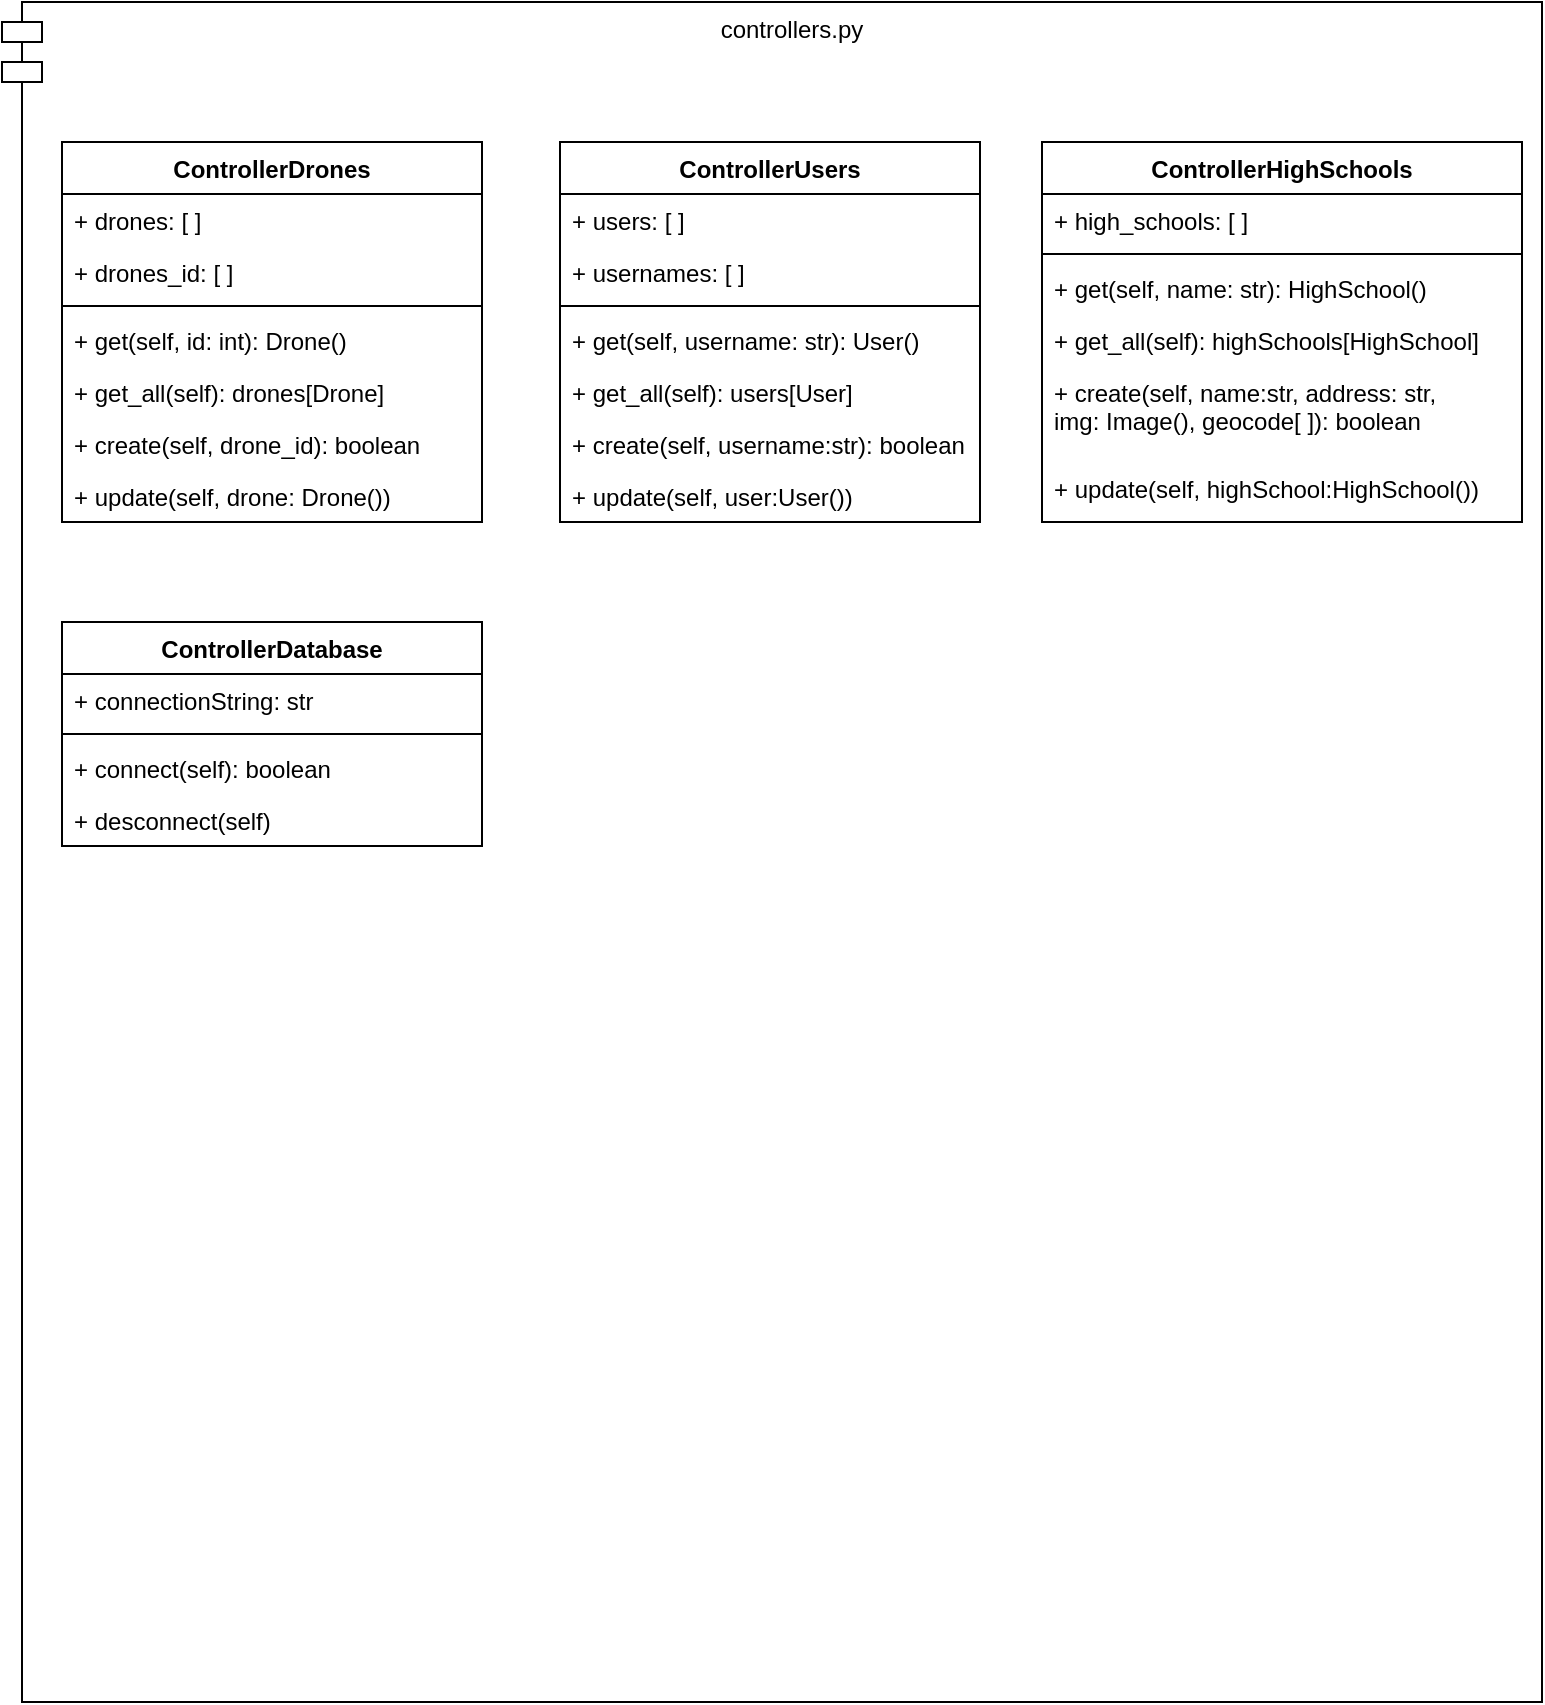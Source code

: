 <mxfile version="14.5.7" type="github" pages="2">
  <diagram id="C5RBs43oDa-KdzZeNtuy" name="controllers">
    <mxGraphModel dx="876" dy="393" grid="1" gridSize="10" guides="1" tooltips="1" connect="1" arrows="1" fold="1" page="1" pageScale="1" pageWidth="827" pageHeight="1169" math="0" shadow="0">
      <root>
        <mxCell id="WIyWlLk6GJQsqaUBKTNV-0" />
        <mxCell id="WIyWlLk6GJQsqaUBKTNV-1" parent="WIyWlLk6GJQsqaUBKTNV-0" />
        <mxCell id="s5RBkgDItihvCO-z5r_Y-5" value="controllers.py" style="shape=module;align=left;spacingLeft=20;align=center;verticalAlign=top;" vertex="1" parent="WIyWlLk6GJQsqaUBKTNV-1">
          <mxGeometry x="30" y="70" width="770" height="850" as="geometry" />
        </mxCell>
        <mxCell id="s5RBkgDItihvCO-z5r_Y-0" value="ControllerDrones" style="swimlane;fontStyle=1;align=center;verticalAlign=top;childLayout=stackLayout;horizontal=1;startSize=26;horizontalStack=0;resizeParent=1;resizeParentMax=0;resizeLast=0;collapsible=1;marginBottom=0;" vertex="1" parent="WIyWlLk6GJQsqaUBKTNV-1">
          <mxGeometry x="60" y="140" width="210" height="190" as="geometry" />
        </mxCell>
        <mxCell id="s5RBkgDItihvCO-z5r_Y-1" value="+ drones: [ ]" style="text;strokeColor=none;fillColor=none;align=left;verticalAlign=top;spacingLeft=4;spacingRight=4;overflow=hidden;rotatable=0;points=[[0,0.5],[1,0.5]];portConstraint=eastwest;" vertex="1" parent="s5RBkgDItihvCO-z5r_Y-0">
          <mxGeometry y="26" width="210" height="26" as="geometry" />
        </mxCell>
        <mxCell id="s5RBkgDItihvCO-z5r_Y-4" value="+ drones_id: [ ]" style="text;strokeColor=none;fillColor=none;align=left;verticalAlign=top;spacingLeft=4;spacingRight=4;overflow=hidden;rotatable=0;points=[[0,0.5],[1,0.5]];portConstraint=eastwest;" vertex="1" parent="s5RBkgDItihvCO-z5r_Y-0">
          <mxGeometry y="52" width="210" height="26" as="geometry" />
        </mxCell>
        <mxCell id="s5RBkgDItihvCO-z5r_Y-2" value="" style="line;strokeWidth=1;fillColor=none;align=left;verticalAlign=middle;spacingTop=-1;spacingLeft=3;spacingRight=3;rotatable=0;labelPosition=right;points=[];portConstraint=eastwest;" vertex="1" parent="s5RBkgDItihvCO-z5r_Y-0">
          <mxGeometry y="78" width="210" height="8" as="geometry" />
        </mxCell>
        <mxCell id="s5RBkgDItihvCO-z5r_Y-3" value="+ get(self, id: int): Drone()" style="text;strokeColor=none;fillColor=none;align=left;verticalAlign=top;spacingLeft=4;spacingRight=4;overflow=hidden;rotatable=0;points=[[0,0.5],[1,0.5]];portConstraint=eastwest;" vertex="1" parent="s5RBkgDItihvCO-z5r_Y-0">
          <mxGeometry y="86" width="210" height="26" as="geometry" />
        </mxCell>
        <mxCell id="aj-DKwJ15-lbSr-2Zpdy-0" value="+ get_all(self): drones[Drone]" style="text;strokeColor=none;fillColor=none;align=left;verticalAlign=top;spacingLeft=4;spacingRight=4;overflow=hidden;rotatable=0;points=[[0,0.5],[1,0.5]];portConstraint=eastwest;" vertex="1" parent="s5RBkgDItihvCO-z5r_Y-0">
          <mxGeometry y="112" width="210" height="26" as="geometry" />
        </mxCell>
        <mxCell id="aj-DKwJ15-lbSr-2Zpdy-1" value="+ create(self, drone_id): boolean" style="text;strokeColor=none;fillColor=none;align=left;verticalAlign=top;spacingLeft=4;spacingRight=4;overflow=hidden;rotatable=0;points=[[0,0.5],[1,0.5]];portConstraint=eastwest;" vertex="1" parent="s5RBkgDItihvCO-z5r_Y-0">
          <mxGeometry y="138" width="210" height="26" as="geometry" />
        </mxCell>
        <mxCell id="aj-DKwJ15-lbSr-2Zpdy-2" value="+ update(self, drone: Drone())" style="text;strokeColor=none;fillColor=none;align=left;verticalAlign=top;spacingLeft=4;spacingRight=4;overflow=hidden;rotatable=0;points=[[0,0.5],[1,0.5]];portConstraint=eastwest;" vertex="1" parent="s5RBkgDItihvCO-z5r_Y-0">
          <mxGeometry y="164" width="210" height="26" as="geometry" />
        </mxCell>
        <mxCell id="aj-DKwJ15-lbSr-2Zpdy-3" value="ControllerUsers" style="swimlane;fontStyle=1;align=center;verticalAlign=top;childLayout=stackLayout;horizontal=1;startSize=26;horizontalStack=0;resizeParent=1;resizeParentMax=0;resizeLast=0;collapsible=1;marginBottom=0;" vertex="1" parent="WIyWlLk6GJQsqaUBKTNV-1">
          <mxGeometry x="309" y="140" width="210" height="190" as="geometry" />
        </mxCell>
        <mxCell id="aj-DKwJ15-lbSr-2Zpdy-4" value="+ users: [ ]" style="text;strokeColor=none;fillColor=none;align=left;verticalAlign=top;spacingLeft=4;spacingRight=4;overflow=hidden;rotatable=0;points=[[0,0.5],[1,0.5]];portConstraint=eastwest;" vertex="1" parent="aj-DKwJ15-lbSr-2Zpdy-3">
          <mxGeometry y="26" width="210" height="26" as="geometry" />
        </mxCell>
        <mxCell id="aj-DKwJ15-lbSr-2Zpdy-5" value="+ usernames: [ ]" style="text;strokeColor=none;fillColor=none;align=left;verticalAlign=top;spacingLeft=4;spacingRight=4;overflow=hidden;rotatable=0;points=[[0,0.5],[1,0.5]];portConstraint=eastwest;" vertex="1" parent="aj-DKwJ15-lbSr-2Zpdy-3">
          <mxGeometry y="52" width="210" height="26" as="geometry" />
        </mxCell>
        <mxCell id="aj-DKwJ15-lbSr-2Zpdy-6" value="" style="line;strokeWidth=1;fillColor=none;align=left;verticalAlign=middle;spacingTop=-1;spacingLeft=3;spacingRight=3;rotatable=0;labelPosition=right;points=[];portConstraint=eastwest;" vertex="1" parent="aj-DKwJ15-lbSr-2Zpdy-3">
          <mxGeometry y="78" width="210" height="8" as="geometry" />
        </mxCell>
        <mxCell id="aj-DKwJ15-lbSr-2Zpdy-7" value="+ get(self, username: str): User()" style="text;strokeColor=none;fillColor=none;align=left;verticalAlign=top;spacingLeft=4;spacingRight=4;overflow=hidden;rotatable=0;points=[[0,0.5],[1,0.5]];portConstraint=eastwest;" vertex="1" parent="aj-DKwJ15-lbSr-2Zpdy-3">
          <mxGeometry y="86" width="210" height="26" as="geometry" />
        </mxCell>
        <mxCell id="aj-DKwJ15-lbSr-2Zpdy-8" value="+ get_all(self): users[User]" style="text;strokeColor=none;fillColor=none;align=left;verticalAlign=top;spacingLeft=4;spacingRight=4;overflow=hidden;rotatable=0;points=[[0,0.5],[1,0.5]];portConstraint=eastwest;" vertex="1" parent="aj-DKwJ15-lbSr-2Zpdy-3">
          <mxGeometry y="112" width="210" height="26" as="geometry" />
        </mxCell>
        <mxCell id="aj-DKwJ15-lbSr-2Zpdy-9" value="+ create(self, username:str): boolean" style="text;strokeColor=none;fillColor=none;align=left;verticalAlign=top;spacingLeft=4;spacingRight=4;overflow=hidden;rotatable=0;points=[[0,0.5],[1,0.5]];portConstraint=eastwest;" vertex="1" parent="aj-DKwJ15-lbSr-2Zpdy-3">
          <mxGeometry y="138" width="210" height="26" as="geometry" />
        </mxCell>
        <mxCell id="aj-DKwJ15-lbSr-2Zpdy-10" value="+ update(self, user:User())" style="text;strokeColor=none;fillColor=none;align=left;verticalAlign=top;spacingLeft=4;spacingRight=4;overflow=hidden;rotatable=0;points=[[0,0.5],[1,0.5]];portConstraint=eastwest;" vertex="1" parent="aj-DKwJ15-lbSr-2Zpdy-3">
          <mxGeometry y="164" width="210" height="26" as="geometry" />
        </mxCell>
        <mxCell id="aj-DKwJ15-lbSr-2Zpdy-11" value="ControllerHighSchools" style="swimlane;fontStyle=1;align=center;verticalAlign=top;childLayout=stackLayout;horizontal=1;startSize=26;horizontalStack=0;resizeParent=1;resizeParentMax=0;resizeLast=0;collapsible=1;marginBottom=0;" vertex="1" parent="WIyWlLk6GJQsqaUBKTNV-1">
          <mxGeometry x="550" y="140" width="240" height="190" as="geometry" />
        </mxCell>
        <mxCell id="aj-DKwJ15-lbSr-2Zpdy-12" value="+ high_schools: [ ]" style="text;strokeColor=none;fillColor=none;align=left;verticalAlign=top;spacingLeft=4;spacingRight=4;overflow=hidden;rotatable=0;points=[[0,0.5],[1,0.5]];portConstraint=eastwest;" vertex="1" parent="aj-DKwJ15-lbSr-2Zpdy-11">
          <mxGeometry y="26" width="240" height="26" as="geometry" />
        </mxCell>
        <mxCell id="aj-DKwJ15-lbSr-2Zpdy-14" value="" style="line;strokeWidth=1;fillColor=none;align=left;verticalAlign=middle;spacingTop=-1;spacingLeft=3;spacingRight=3;rotatable=0;labelPosition=right;points=[];portConstraint=eastwest;" vertex="1" parent="aj-DKwJ15-lbSr-2Zpdy-11">
          <mxGeometry y="52" width="240" height="8" as="geometry" />
        </mxCell>
        <mxCell id="aj-DKwJ15-lbSr-2Zpdy-15" value="+ get(self, name: str): HighSchool()" style="text;strokeColor=none;fillColor=none;align=left;verticalAlign=top;spacingLeft=4;spacingRight=4;overflow=hidden;rotatable=0;points=[[0,0.5],[1,0.5]];portConstraint=eastwest;" vertex="1" parent="aj-DKwJ15-lbSr-2Zpdy-11">
          <mxGeometry y="60" width="240" height="26" as="geometry" />
        </mxCell>
        <mxCell id="aj-DKwJ15-lbSr-2Zpdy-16" value="+ get_all(self): highSchools[HighSchool]" style="text;strokeColor=none;fillColor=none;align=left;verticalAlign=top;spacingLeft=4;spacingRight=4;overflow=hidden;rotatable=0;points=[[0,0.5],[1,0.5]];portConstraint=eastwest;" vertex="1" parent="aj-DKwJ15-lbSr-2Zpdy-11">
          <mxGeometry y="86" width="240" height="26" as="geometry" />
        </mxCell>
        <mxCell id="aj-DKwJ15-lbSr-2Zpdy-17" value="+ create(self, name:str, address: str, &#xa;img: Image(), geocode[ ]): boolean" style="text;strokeColor=none;fillColor=none;align=left;verticalAlign=top;spacingLeft=4;spacingRight=4;overflow=hidden;rotatable=0;points=[[0,0.5],[1,0.5]];portConstraint=eastwest;" vertex="1" parent="aj-DKwJ15-lbSr-2Zpdy-11">
          <mxGeometry y="112" width="240" height="48" as="geometry" />
        </mxCell>
        <mxCell id="aj-DKwJ15-lbSr-2Zpdy-18" value="+ update(self, highSchool:HighSchool())" style="text;strokeColor=none;fillColor=none;align=left;verticalAlign=top;spacingLeft=4;spacingRight=4;overflow=hidden;rotatable=0;points=[[0,0.5],[1,0.5]];portConstraint=eastwest;" vertex="1" parent="aj-DKwJ15-lbSr-2Zpdy-11">
          <mxGeometry y="160" width="240" height="30" as="geometry" />
        </mxCell>
        <mxCell id="k5L-56RvpHFAwSo8sae7-0" value="ControllerDatabase" style="swimlane;fontStyle=1;align=center;verticalAlign=top;childLayout=stackLayout;horizontal=1;startSize=26;horizontalStack=0;resizeParent=1;resizeParentMax=0;resizeLast=0;collapsible=1;marginBottom=0;" vertex="1" parent="WIyWlLk6GJQsqaUBKTNV-1">
          <mxGeometry x="60" y="380" width="210" height="112" as="geometry" />
        </mxCell>
        <mxCell id="k5L-56RvpHFAwSo8sae7-1" value="+ connectionString: str" style="text;strokeColor=none;fillColor=none;align=left;verticalAlign=top;spacingLeft=4;spacingRight=4;overflow=hidden;rotatable=0;points=[[0,0.5],[1,0.5]];portConstraint=eastwest;" vertex="1" parent="k5L-56RvpHFAwSo8sae7-0">
          <mxGeometry y="26" width="210" height="26" as="geometry" />
        </mxCell>
        <mxCell id="k5L-56RvpHFAwSo8sae7-3" value="" style="line;strokeWidth=1;fillColor=none;align=left;verticalAlign=middle;spacingTop=-1;spacingLeft=3;spacingRight=3;rotatable=0;labelPosition=right;points=[];portConstraint=eastwest;" vertex="1" parent="k5L-56RvpHFAwSo8sae7-0">
          <mxGeometry y="52" width="210" height="8" as="geometry" />
        </mxCell>
        <mxCell id="k5L-56RvpHFAwSo8sae7-4" value="+ connect(self): boolean" style="text;strokeColor=none;fillColor=none;align=left;verticalAlign=top;spacingLeft=4;spacingRight=4;overflow=hidden;rotatable=0;points=[[0,0.5],[1,0.5]];portConstraint=eastwest;" vertex="1" parent="k5L-56RvpHFAwSo8sae7-0">
          <mxGeometry y="60" width="210" height="26" as="geometry" />
        </mxCell>
        <mxCell id="k5L-56RvpHFAwSo8sae7-5" value="+ desconnect(self)" style="text;strokeColor=none;fillColor=none;align=left;verticalAlign=top;spacingLeft=4;spacingRight=4;overflow=hidden;rotatable=0;points=[[0,0.5],[1,0.5]];portConstraint=eastwest;" vertex="1" parent="k5L-56RvpHFAwSo8sae7-0">
          <mxGeometry y="86" width="210" height="26" as="geometry" />
        </mxCell>
      </root>
    </mxGraphModel>
  </diagram>
  <diagram id="TdWD0w93wvNsjDnutRls" name="models">
    <mxGraphModel dx="876" dy="393" grid="1" gridSize="10" guides="1" tooltips="1" connect="1" arrows="1" fold="1" page="1" pageScale="1" pageWidth="850" pageHeight="1100" math="0" shadow="0">
      <root>
        <mxCell id="dMVoEUgu7rUzdq6CfvKK-0" />
        <mxCell id="dMVoEUgu7rUzdq6CfvKK-1" parent="dMVoEUgu7rUzdq6CfvKK-0" />
        <mxCell id="dMVoEUgu7rUzdq6CfvKK-2" value="models" style="shape=module;align=left;spacingLeft=20;align=center;verticalAlign=top;" vertex="1" parent="dMVoEUgu7rUzdq6CfvKK-1">
          <mxGeometry x="20" y="70" width="820" height="410" as="geometry" />
        </mxCell>
        <mxCell id="dMVoEUgu7rUzdq6CfvKK-3" value="Drone" style="swimlane;fontStyle=1;align=center;verticalAlign=top;childLayout=stackLayout;horizontal=1;startSize=26;horizontalStack=0;resizeParent=1;resizeParentMax=0;resizeLast=0;collapsible=1;marginBottom=0;" vertex="1" parent="dMVoEUgu7rUzdq6CfvKK-1">
          <mxGeometry x="70" y="219" width="160" height="138" as="geometry" />
        </mxCell>
        <mxCell id="dMVoEUgu7rUzdq6CfvKK-4" value="+ id: int" style="text;strokeColor=none;fillColor=none;align=left;verticalAlign=top;spacingLeft=4;spacingRight=4;overflow=hidden;rotatable=0;points=[[0,0.5],[1,0.5]];portConstraint=eastwest;" vertex="1" parent="dMVoEUgu7rUzdq6CfvKK-3">
          <mxGeometry y="26" width="160" height="26" as="geometry" />
        </mxCell>
        <mxCell id="dMVoEUgu7rUzdq6CfvKK-8" value="+ speed: int" style="text;strokeColor=none;fillColor=none;align=left;verticalAlign=top;spacingLeft=4;spacingRight=4;overflow=hidden;rotatable=0;points=[[0,0.5],[1,0.5]];portConstraint=eastwest;" vertex="1" parent="dMVoEUgu7rUzdq6CfvKK-3">
          <mxGeometry y="52" width="160" height="26" as="geometry" />
        </mxCell>
        <mxCell id="dMVoEUgu7rUzdq6CfvKK-5" value="" style="line;strokeWidth=1;fillColor=none;align=left;verticalAlign=middle;spacingTop=-1;spacingLeft=3;spacingRight=3;rotatable=0;labelPosition=right;points=[];portConstraint=eastwest;" vertex="1" parent="dMVoEUgu7rUzdq6CfvKK-3">
          <mxGeometry y="78" width="160" height="8" as="geometry" />
        </mxCell>
        <mxCell id="dMVoEUgu7rUzdq6CfvKK-6" value="+ init(self, id)" style="text;strokeColor=none;fillColor=none;align=left;verticalAlign=top;spacingLeft=4;spacingRight=4;overflow=hidden;rotatable=0;points=[[0,0.5],[1,0.5]];portConstraint=eastwest;" vertex="1" parent="dMVoEUgu7rUzdq6CfvKK-3">
          <mxGeometry y="86" width="160" height="26" as="geometry" />
        </mxCell>
        <mxCell id="dMVoEUgu7rUzdq6CfvKK-7" value="+ update(self, data)" style="text;strokeColor=none;fillColor=none;align=left;verticalAlign=top;spacingLeft=4;spacingRight=4;overflow=hidden;rotatable=0;points=[[0,0.5],[1,0.5]];portConstraint=eastwest;" vertex="1" parent="dMVoEUgu7rUzdq6CfvKK-3">
          <mxGeometry y="112" width="160" height="26" as="geometry" />
        </mxCell>
        <mxCell id="dMVoEUgu7rUzdq6CfvKK-10" value="User" style="swimlane;fontStyle=1;align=center;verticalAlign=top;childLayout=stackLayout;horizontal=1;startSize=26;horizontalStack=0;resizeParent=1;resizeParentMax=0;resizeLast=0;collapsible=1;marginBottom=0;" vertex="1" parent="dMVoEUgu7rUzdq6CfvKK-1">
          <mxGeometry x="265" y="219" width="160" height="138" as="geometry" />
        </mxCell>
        <mxCell id="dMVoEUgu7rUzdq6CfvKK-11" value="+ username: str" style="text;strokeColor=none;fillColor=none;align=left;verticalAlign=top;spacingLeft=4;spacingRight=4;overflow=hidden;rotatable=0;points=[[0,0.5],[1,0.5]];portConstraint=eastwest;" vertex="1" parent="dMVoEUgu7rUzdq6CfvKK-10">
          <mxGeometry y="26" width="160" height="26" as="geometry" />
        </mxCell>
        <mxCell id="dMVoEUgu7rUzdq6CfvKK-14" value="+ geocode: [ 0.0, 0.0]" style="text;strokeColor=none;fillColor=none;align=left;verticalAlign=top;spacingLeft=4;spacingRight=4;overflow=hidden;rotatable=0;points=[[0,0.5],[1,0.5]];portConstraint=eastwest;" vertex="1" parent="dMVoEUgu7rUzdq6CfvKK-10">
          <mxGeometry y="52" width="160" height="26" as="geometry" />
        </mxCell>
        <mxCell id="dMVoEUgu7rUzdq6CfvKK-12" value="" style="line;strokeWidth=1;fillColor=none;align=left;verticalAlign=middle;spacingTop=-1;spacingLeft=3;spacingRight=3;rotatable=0;labelPosition=right;points=[];portConstraint=eastwest;" vertex="1" parent="dMVoEUgu7rUzdq6CfvKK-10">
          <mxGeometry y="78" width="160" height="8" as="geometry" />
        </mxCell>
        <mxCell id="dMVoEUgu7rUzdq6CfvKK-18" value="+ init(self, username)" style="text;strokeColor=none;fillColor=none;align=left;verticalAlign=top;spacingLeft=4;spacingRight=4;overflow=hidden;rotatable=0;points=[[0,0.5],[1,0.5]];portConstraint=eastwest;" vertex="1" parent="dMVoEUgu7rUzdq6CfvKK-10">
          <mxGeometry y="86" width="160" height="26" as="geometry" />
        </mxCell>
        <mxCell id="dMVoEUgu7rUzdq6CfvKK-17" value="+ update(self, data)" style="text;strokeColor=none;fillColor=none;align=left;verticalAlign=top;spacingLeft=4;spacingRight=4;overflow=hidden;rotatable=0;points=[[0,0.5],[1,0.5]];portConstraint=eastwest;" vertex="1" parent="dMVoEUgu7rUzdq6CfvKK-10">
          <mxGeometry y="112" width="160" height="26" as="geometry" />
        </mxCell>
        <mxCell id="dMVoEUgu7rUzdq6CfvKK-16" value="&lt;p style=&quot;margin: 0px ; margin-top: 4px ; text-align: center&quot;&gt;&lt;i&gt;&amp;lt;&amp;lt;Interface&amp;gt;&amp;gt;&lt;/i&gt;&lt;br&gt;&lt;b&gt;Imodels&lt;/b&gt;&lt;/p&gt;&lt;hr size=&quot;1&quot;&gt;&lt;p style=&quot;margin: 0px ; margin-left: 4px&quot;&gt;&lt;/p&gt;&lt;p style=&quot;margin: 0px ; margin-left: 4px&quot;&gt;+ update(self, data)&lt;/p&gt;" style="verticalAlign=top;align=left;overflow=fill;fontSize=12;fontFamily=Helvetica;html=1;" vertex="1" parent="dMVoEUgu7rUzdq6CfvKK-1">
          <mxGeometry x="330" y="110" width="190" height="70" as="geometry" />
        </mxCell>
        <mxCell id="dMVoEUgu7rUzdq6CfvKK-19" value="HighSchool" style="swimlane;fontStyle=1;align=center;verticalAlign=top;childLayout=stackLayout;horizontal=1;startSize=26;horizontalStack=0;resizeParent=1;resizeParentMax=0;resizeLast=0;collapsible=1;marginBottom=0;" vertex="1" parent="dMVoEUgu7rUzdq6CfvKK-1">
          <mxGeometry x="500" y="219" width="260" height="190" as="geometry" />
        </mxCell>
        <mxCell id="dMVoEUgu7rUzdq6CfvKK-20" value="+ name: str" style="text;strokeColor=none;fillColor=none;align=left;verticalAlign=top;spacingLeft=4;spacingRight=4;overflow=hidden;rotatable=0;points=[[0,0.5],[1,0.5]];portConstraint=eastwest;" vertex="1" parent="dMVoEUgu7rUzdq6CfvKK-19">
          <mxGeometry y="26" width="260" height="26" as="geometry" />
        </mxCell>
        <mxCell id="dMVoEUgu7rUzdq6CfvKK-25" value="+ address: str" style="text;strokeColor=none;fillColor=none;align=left;verticalAlign=top;spacingLeft=4;spacingRight=4;overflow=hidden;rotatable=0;points=[[0,0.5],[1,0.5]];portConstraint=eastwest;" vertex="1" parent="dMVoEUgu7rUzdq6CfvKK-19">
          <mxGeometry y="52" width="260" height="26" as="geometry" />
        </mxCell>
        <mxCell id="dMVoEUgu7rUzdq6CfvKK-26" value="+ img: Image()" style="text;strokeColor=none;fillColor=none;align=left;verticalAlign=top;spacingLeft=4;spacingRight=4;overflow=hidden;rotatable=0;points=[[0,0.5],[1,0.5]];portConstraint=eastwest;" vertex="1" parent="dMVoEUgu7rUzdq6CfvKK-19">
          <mxGeometry y="78" width="260" height="26" as="geometry" />
        </mxCell>
        <mxCell id="dMVoEUgu7rUzdq6CfvKK-21" value="+ geocode: [ 0.0, 0.0]" style="text;strokeColor=none;fillColor=none;align=left;verticalAlign=top;spacingLeft=4;spacingRight=4;overflow=hidden;rotatable=0;points=[[0,0.5],[1,0.5]];portConstraint=eastwest;" vertex="1" parent="dMVoEUgu7rUzdq6CfvKK-19">
          <mxGeometry y="104" width="260" height="26" as="geometry" />
        </mxCell>
        <mxCell id="dMVoEUgu7rUzdq6CfvKK-22" value="" style="line;strokeWidth=1;fillColor=none;align=left;verticalAlign=middle;spacingTop=-1;spacingLeft=3;spacingRight=3;rotatable=0;labelPosition=right;points=[];portConstraint=eastwest;" vertex="1" parent="dMVoEUgu7rUzdq6CfvKK-19">
          <mxGeometry y="130" width="260" height="8" as="geometry" />
        </mxCell>
        <mxCell id="dMVoEUgu7rUzdq6CfvKK-23" value="+ init(self, name, address, image, geocode[ ])" style="text;strokeColor=none;fillColor=none;align=left;verticalAlign=top;spacingLeft=4;spacingRight=4;overflow=hidden;rotatable=0;points=[[0,0.5],[1,0.5]];portConstraint=eastwest;" vertex="1" parent="dMVoEUgu7rUzdq6CfvKK-19">
          <mxGeometry y="138" width="260" height="26" as="geometry" />
        </mxCell>
        <mxCell id="dMVoEUgu7rUzdq6CfvKK-24" value="+ update(self, data)" style="text;strokeColor=none;fillColor=none;align=left;verticalAlign=top;spacingLeft=4;spacingRight=4;overflow=hidden;rotatable=0;points=[[0,0.5],[1,0.5]];portConstraint=eastwest;" vertex="1" parent="dMVoEUgu7rUzdq6CfvKK-19">
          <mxGeometry y="164" width="260" height="26" as="geometry" />
        </mxCell>
      </root>
    </mxGraphModel>
  </diagram>
</mxfile>

